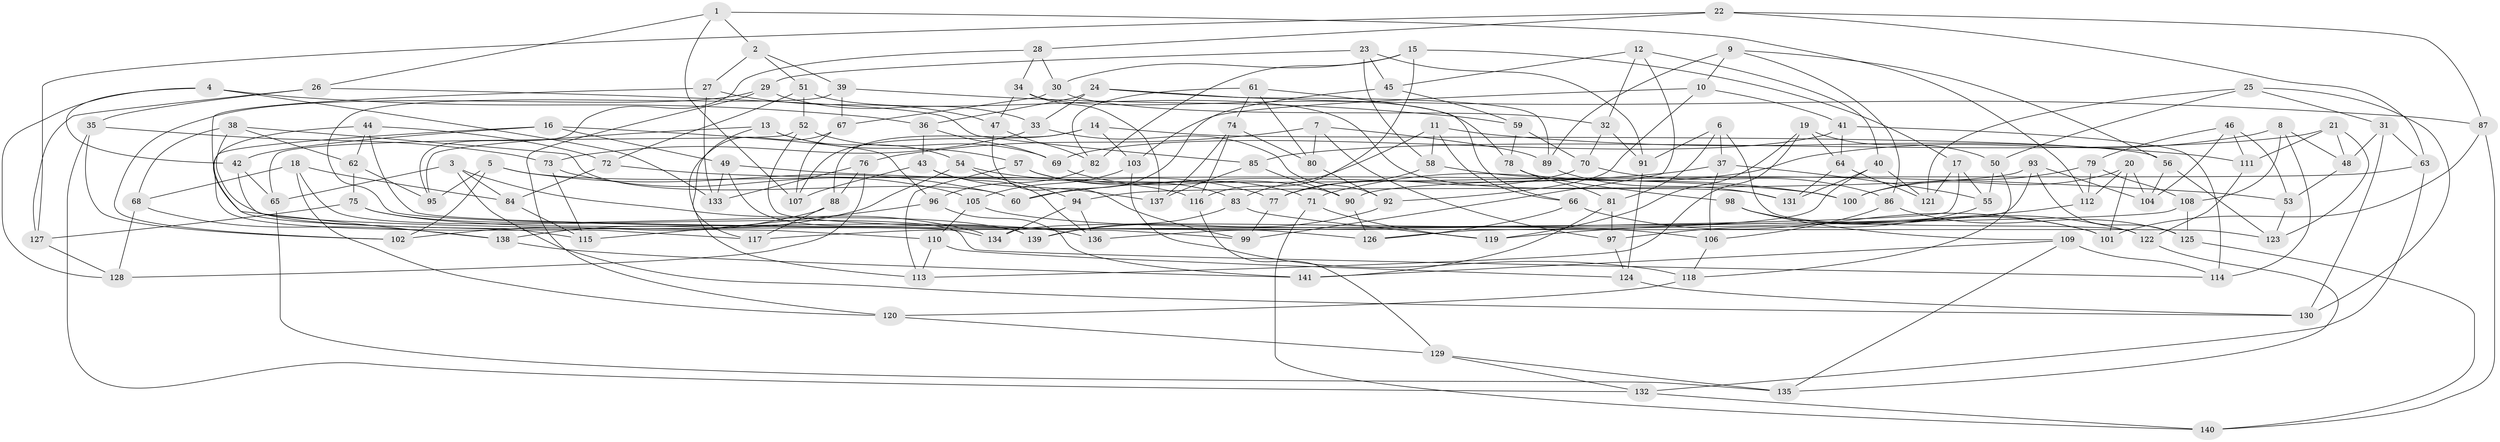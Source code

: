 // coarse degree distribution, {6: 0.5444444444444444, 4: 0.43333333333333335, 5: 0.022222222222222223}
// Generated by graph-tools (version 1.1) at 2025/42/03/06/25 10:42:25]
// undirected, 141 vertices, 282 edges
graph export_dot {
graph [start="1"]
  node [color=gray90,style=filled];
  1;
  2;
  3;
  4;
  5;
  6;
  7;
  8;
  9;
  10;
  11;
  12;
  13;
  14;
  15;
  16;
  17;
  18;
  19;
  20;
  21;
  22;
  23;
  24;
  25;
  26;
  27;
  28;
  29;
  30;
  31;
  32;
  33;
  34;
  35;
  36;
  37;
  38;
  39;
  40;
  41;
  42;
  43;
  44;
  45;
  46;
  47;
  48;
  49;
  50;
  51;
  52;
  53;
  54;
  55;
  56;
  57;
  58;
  59;
  60;
  61;
  62;
  63;
  64;
  65;
  66;
  67;
  68;
  69;
  70;
  71;
  72;
  73;
  74;
  75;
  76;
  77;
  78;
  79;
  80;
  81;
  82;
  83;
  84;
  85;
  86;
  87;
  88;
  89;
  90;
  91;
  92;
  93;
  94;
  95;
  96;
  97;
  98;
  99;
  100;
  101;
  102;
  103;
  104;
  105;
  106;
  107;
  108;
  109;
  110;
  111;
  112;
  113;
  114;
  115;
  116;
  117;
  118;
  119;
  120;
  121;
  122;
  123;
  124;
  125;
  126;
  127;
  128;
  129;
  130;
  131;
  132;
  133;
  134;
  135;
  136;
  137;
  138;
  139;
  140;
  141;
  1 -- 26;
  1 -- 112;
  1 -- 2;
  1 -- 107;
  2 -- 27;
  2 -- 51;
  2 -- 39;
  3 -- 134;
  3 -- 130;
  3 -- 65;
  3 -- 84;
  4 -- 42;
  4 -- 133;
  4 -- 36;
  4 -- 128;
  5 -- 60;
  5 -- 95;
  5 -- 116;
  5 -- 102;
  6 -- 37;
  6 -- 81;
  6 -- 122;
  6 -- 91;
  7 -- 89;
  7 -- 76;
  7 -- 80;
  7 -- 97;
  8 -- 114;
  8 -- 108;
  8 -- 71;
  8 -- 48;
  9 -- 56;
  9 -- 10;
  9 -- 89;
  9 -- 86;
  10 -- 92;
  10 -- 103;
  10 -- 41;
  11 -- 66;
  11 -- 111;
  11 -- 58;
  11 -- 83;
  12 -- 99;
  12 -- 40;
  12 -- 32;
  12 -- 45;
  13 -- 54;
  13 -- 95;
  13 -- 117;
  13 -- 57;
  14 -- 103;
  14 -- 107;
  14 -- 88;
  14 -- 56;
  15 -- 82;
  15 -- 30;
  15 -- 17;
  15 -- 116;
  16 -- 42;
  16 -- 96;
  16 -- 138;
  16 -- 49;
  17 -- 121;
  17 -- 136;
  17 -- 55;
  18 -- 84;
  18 -- 68;
  18 -- 120;
  18 -- 114;
  19 -- 119;
  19 -- 64;
  19 -- 50;
  19 -- 113;
  20 -- 100;
  20 -- 104;
  20 -- 112;
  20 -- 101;
  21 -- 111;
  21 -- 85;
  21 -- 48;
  21 -- 123;
  22 -- 28;
  22 -- 127;
  22 -- 87;
  22 -- 63;
  23 -- 45;
  23 -- 58;
  23 -- 29;
  23 -- 91;
  24 -- 36;
  24 -- 87;
  24 -- 33;
  24 -- 89;
  25 -- 121;
  25 -- 130;
  25 -- 50;
  25 -- 31;
  26 -- 127;
  26 -- 35;
  26 -- 85;
  27 -- 117;
  27 -- 133;
  27 -- 47;
  28 -- 34;
  28 -- 95;
  28 -- 30;
  29 -- 33;
  29 -- 120;
  29 -- 102;
  30 -- 32;
  30 -- 67;
  31 -- 48;
  31 -- 130;
  31 -- 63;
  32 -- 91;
  32 -- 70;
  33 -- 73;
  33 -- 92;
  34 -- 78;
  34 -- 137;
  34 -- 47;
  35 -- 73;
  35 -- 102;
  35 -- 132;
  36 -- 69;
  36 -- 43;
  37 -- 60;
  37 -- 55;
  37 -- 106;
  38 -- 62;
  38 -- 60;
  38 -- 68;
  38 -- 134;
  39 -- 59;
  39 -- 99;
  39 -- 67;
  40 -- 131;
  40 -- 134;
  40 -- 121;
  41 -- 114;
  41 -- 64;
  41 -- 69;
  42 -- 65;
  42 -- 110;
  43 -- 136;
  43 -- 137;
  43 -- 107;
  44 -- 123;
  44 -- 115;
  44 -- 72;
  44 -- 62;
  45 -- 59;
  45 -- 60;
  46 -- 79;
  46 -- 53;
  46 -- 104;
  46 -- 111;
  47 -- 99;
  47 -- 82;
  48 -- 53;
  49 -- 133;
  49 -- 53;
  49 -- 139;
  50 -- 118;
  50 -- 55;
  51 -- 52;
  51 -- 131;
  51 -- 72;
  52 -- 69;
  52 -- 65;
  52 -- 126;
  53 -- 123;
  54 -- 77;
  54 -- 138;
  54 -- 94;
  55 -- 97;
  56 -- 104;
  56 -- 123;
  57 -- 113;
  57 -- 83;
  57 -- 71;
  58 -- 77;
  58 -- 100;
  59 -- 78;
  59 -- 70;
  61 -- 82;
  61 -- 74;
  61 -- 66;
  61 -- 80;
  62 -- 75;
  62 -- 95;
  63 -- 90;
  63 -- 132;
  64 -- 121;
  64 -- 131;
  65 -- 135;
  66 -- 126;
  66 -- 101;
  67 -- 113;
  67 -- 107;
  68 -- 128;
  68 -- 138;
  69 -- 90;
  70 -- 86;
  70 -- 77;
  71 -- 119;
  71 -- 140;
  72 -- 84;
  72 -- 100;
  73 -- 115;
  73 -- 105;
  74 -- 116;
  74 -- 137;
  74 -- 80;
  75 -- 127;
  75 -- 139;
  75 -- 136;
  76 -- 88;
  76 -- 133;
  76 -- 128;
  77 -- 99;
  78 -- 98;
  78 -- 81;
  79 -- 112;
  79 -- 108;
  79 -- 100;
  80 -- 92;
  81 -- 97;
  81 -- 141;
  82 -- 96;
  83 -- 139;
  83 -- 119;
  84 -- 115;
  85 -- 137;
  85 -- 90;
  86 -- 125;
  86 -- 106;
  87 -- 140;
  87 -- 101;
  88 -- 117;
  88 -- 102;
  89 -- 131;
  90 -- 126;
  91 -- 124;
  92 -- 139;
  93 -- 126;
  93 -- 125;
  93 -- 104;
  93 -- 94;
  94 -- 134;
  94 -- 136;
  96 -- 115;
  96 -- 141;
  97 -- 124;
  98 -- 101;
  98 -- 122;
  98 -- 109;
  103 -- 118;
  103 -- 105;
  105 -- 110;
  105 -- 106;
  106 -- 118;
  108 -- 125;
  108 -- 117;
  109 -- 141;
  109 -- 114;
  109 -- 135;
  110 -- 113;
  110 -- 124;
  111 -- 122;
  112 -- 119;
  116 -- 129;
  118 -- 120;
  120 -- 129;
  122 -- 135;
  124 -- 130;
  125 -- 140;
  127 -- 128;
  129 -- 135;
  129 -- 132;
  132 -- 140;
  138 -- 141;
}
